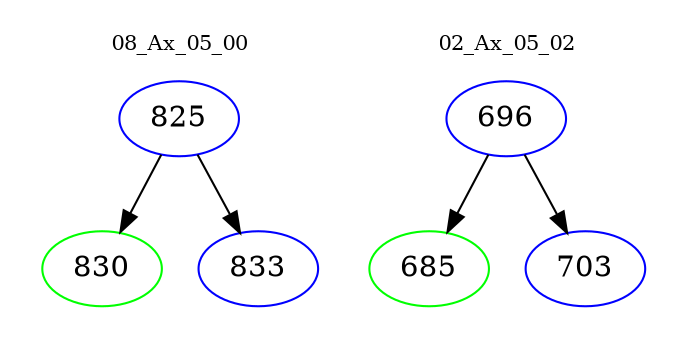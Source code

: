 digraph{
subgraph cluster_0 {
color = white
label = "08_Ax_05_00";
fontsize=10;
T0_825 [label="825", color="blue"]
T0_825 -> T0_830 [color="black"]
T0_830 [label="830", color="green"]
T0_825 -> T0_833 [color="black"]
T0_833 [label="833", color="blue"]
}
subgraph cluster_1 {
color = white
label = "02_Ax_05_02";
fontsize=10;
T1_696 [label="696", color="blue"]
T1_696 -> T1_685 [color="black"]
T1_685 [label="685", color="green"]
T1_696 -> T1_703 [color="black"]
T1_703 [label="703", color="blue"]
}
}
